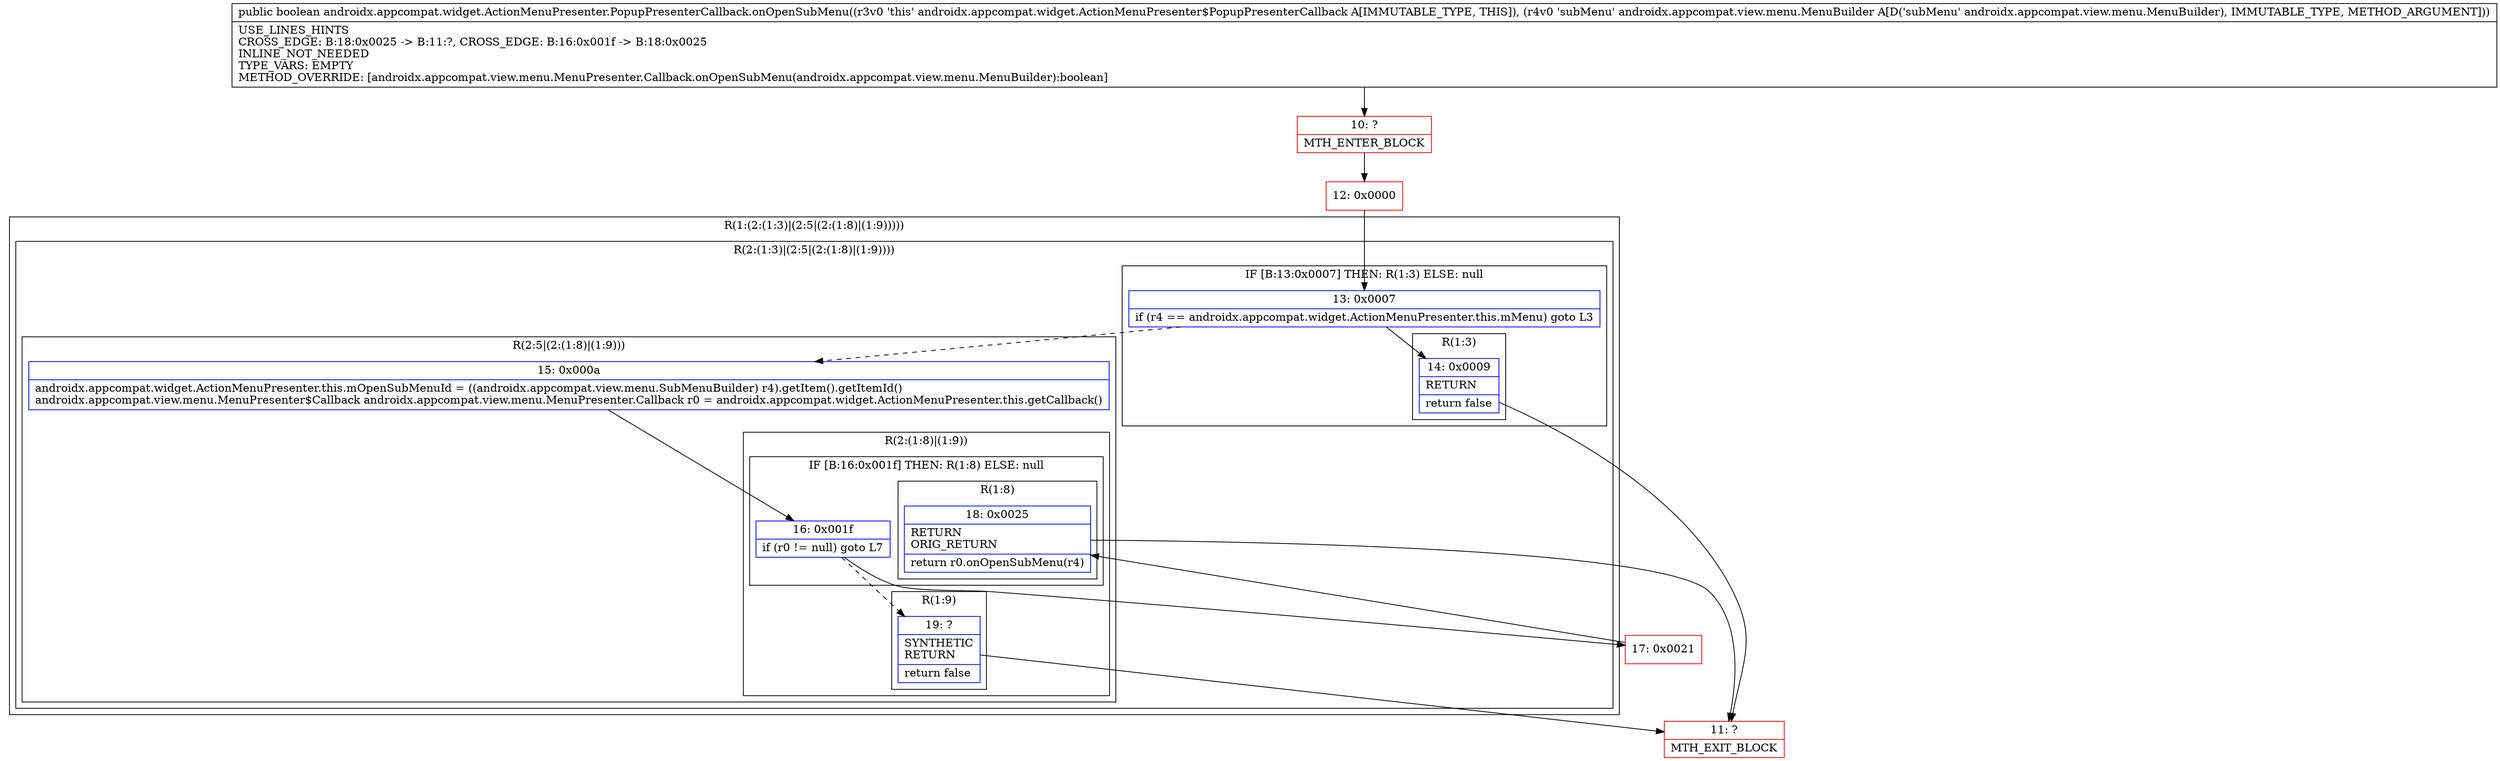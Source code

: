 digraph "CFG forandroidx.appcompat.widget.ActionMenuPresenter.PopupPresenterCallback.onOpenSubMenu(Landroidx\/appcompat\/view\/menu\/MenuBuilder;)Z" {
subgraph cluster_Region_86486197 {
label = "R(1:(2:(1:3)|(2:5|(2:(1:8)|(1:9)))))";
node [shape=record,color=blue];
subgraph cluster_Region_1466359094 {
label = "R(2:(1:3)|(2:5|(2:(1:8)|(1:9))))";
node [shape=record,color=blue];
subgraph cluster_IfRegion_1297304493 {
label = "IF [B:13:0x0007] THEN: R(1:3) ELSE: null";
node [shape=record,color=blue];
Node_13 [shape=record,label="{13\:\ 0x0007|if (r4 == androidx.appcompat.widget.ActionMenuPresenter.this.mMenu) goto L3\l}"];
subgraph cluster_Region_280103362 {
label = "R(1:3)";
node [shape=record,color=blue];
Node_14 [shape=record,label="{14\:\ 0x0009|RETURN\l|return false\l}"];
}
}
subgraph cluster_Region_550692851 {
label = "R(2:5|(2:(1:8)|(1:9)))";
node [shape=record,color=blue];
Node_15 [shape=record,label="{15\:\ 0x000a|androidx.appcompat.widget.ActionMenuPresenter.this.mOpenSubMenuId = ((androidx.appcompat.view.menu.SubMenuBuilder) r4).getItem().getItemId()\landroidx.appcompat.view.menu.MenuPresenter$Callback androidx.appcompat.view.menu.MenuPresenter.Callback r0 = androidx.appcompat.widget.ActionMenuPresenter.this.getCallback()\l}"];
subgraph cluster_Region_675827045 {
label = "R(2:(1:8)|(1:9))";
node [shape=record,color=blue];
subgraph cluster_IfRegion_515870096 {
label = "IF [B:16:0x001f] THEN: R(1:8) ELSE: null";
node [shape=record,color=blue];
Node_16 [shape=record,label="{16\:\ 0x001f|if (r0 != null) goto L7\l}"];
subgraph cluster_Region_718484454 {
label = "R(1:8)";
node [shape=record,color=blue];
Node_18 [shape=record,label="{18\:\ 0x0025|RETURN\lORIG_RETURN\l|return r0.onOpenSubMenu(r4)\l}"];
}
}
subgraph cluster_Region_1227274807 {
label = "R(1:9)";
node [shape=record,color=blue];
Node_19 [shape=record,label="{19\:\ ?|SYNTHETIC\lRETURN\l|return false\l}"];
}
}
}
}
}
Node_10 [shape=record,color=red,label="{10\:\ ?|MTH_ENTER_BLOCK\l}"];
Node_12 [shape=record,color=red,label="{12\:\ 0x0000}"];
Node_11 [shape=record,color=red,label="{11\:\ ?|MTH_EXIT_BLOCK\l}"];
Node_17 [shape=record,color=red,label="{17\:\ 0x0021}"];
MethodNode[shape=record,label="{public boolean androidx.appcompat.widget.ActionMenuPresenter.PopupPresenterCallback.onOpenSubMenu((r3v0 'this' androidx.appcompat.widget.ActionMenuPresenter$PopupPresenterCallback A[IMMUTABLE_TYPE, THIS]), (r4v0 'subMenu' androidx.appcompat.view.menu.MenuBuilder A[D('subMenu' androidx.appcompat.view.menu.MenuBuilder), IMMUTABLE_TYPE, METHOD_ARGUMENT]))  | USE_LINES_HINTS\lCROSS_EDGE: B:18:0x0025 \-\> B:11:?, CROSS_EDGE: B:16:0x001f \-\> B:18:0x0025\lINLINE_NOT_NEEDED\lTYPE_VARS: EMPTY\lMETHOD_OVERRIDE: [androidx.appcompat.view.menu.MenuPresenter.Callback.onOpenSubMenu(androidx.appcompat.view.menu.MenuBuilder):boolean]\l}"];
MethodNode -> Node_10;Node_13 -> Node_14;
Node_13 -> Node_15[style=dashed];
Node_14 -> Node_11;
Node_15 -> Node_16;
Node_16 -> Node_17;
Node_16 -> Node_19[style=dashed];
Node_18 -> Node_11;
Node_19 -> Node_11;
Node_10 -> Node_12;
Node_12 -> Node_13;
Node_17 -> Node_18;
}

